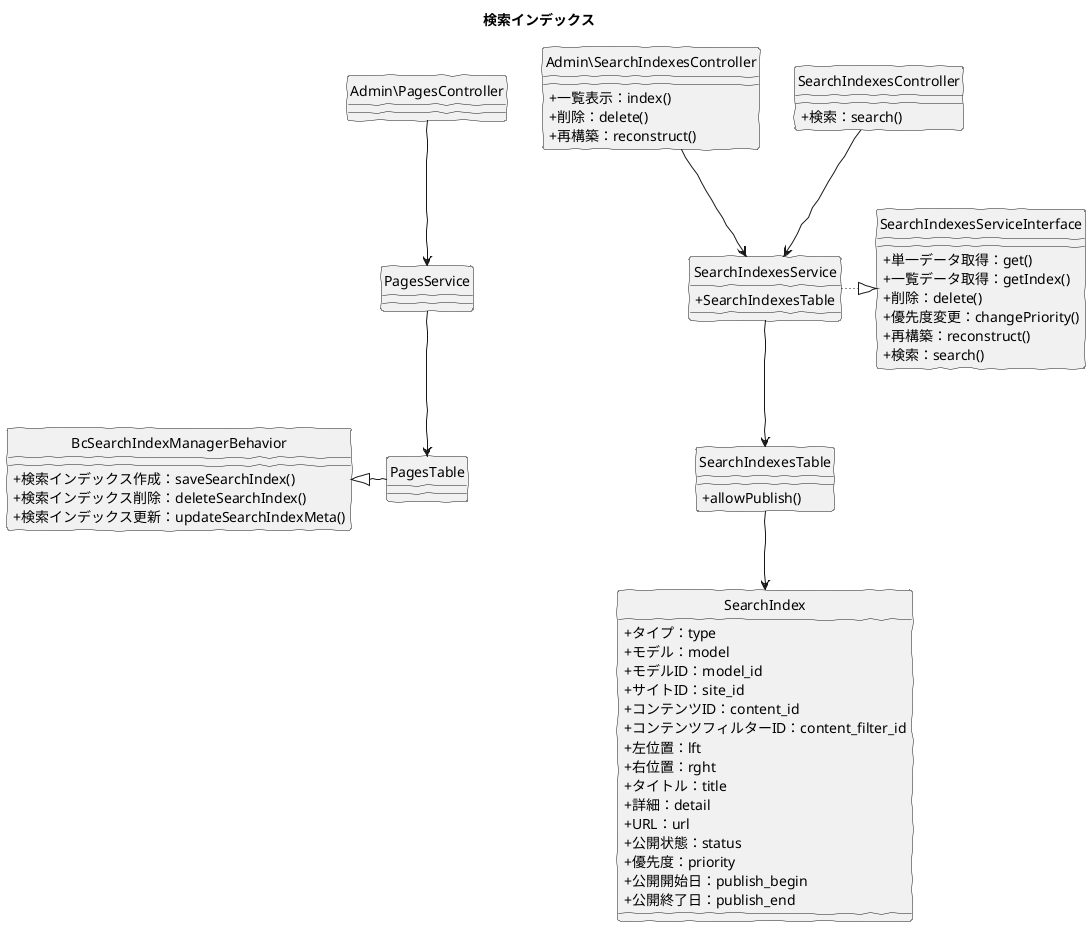 @startuml
skinparam handwritten true
skinparam backgroundColor white
hide circle
skinparam classAttributeIconSize 0

title 検索インデックス

class Admin\SearchIndexesController {
	+ 一覧表示：index()
	+ 削除：delete()
	+ 再構築：reconstruct()
}

class SearchIndexesController {
	+ 検索：search()
}

class SearchIndexesServiceInterface {
	+ 単一データ取得：get()
	+ 一覧データ取得：getIndex()
	+ 削除：delete()
	+ 優先度変更：changePriority()
	+ 再構築：reconstruct()
	+ 検索：search()  
}

class SearchIndexesService {
	+ SearchIndexesTable
}

class SearchIndexesTable {
	+ allowPublish()
}

class BcSearchIndexManagerBehavior {
    + 検索インデックス作成：saveSearchIndex()
    + 検索インデックス削除：deleteSearchIndex()
    + 検索インデックス更新：updateSearchIndexMeta()
}

class SearchIndex {
    + タイプ：type
    + モデル：model
    + モデルID：model_id
    + サイトID：site_id
    + コンテンツID：content_id
    + コンテンツフィルターID：content_filter_id
    + 左位置：lft
    + 右位置：rght
    + タイトル：title
    + 詳細：detail
    + URL：url
    + 公開状態：status
    + 優先度：priority
    + 公開開始日：publish_begin
    + 公開終了日：publish_end
}

Admin\SearchIndexesController -down-> SearchIndexesService
SearchIndexesController -down-> SearchIndexesService
SearchIndexesService -right[dotted]-|> SearchIndexesServiceInterface
SearchIndexesService -down-> SearchIndexesTable
SearchIndexesTable -down-> SearchIndex
Admin\PagesController -down-> PagesService
PagesService -down-> PagesTable
PagesTable -left|> BcSearchIndexManagerBehavior

@enduml
